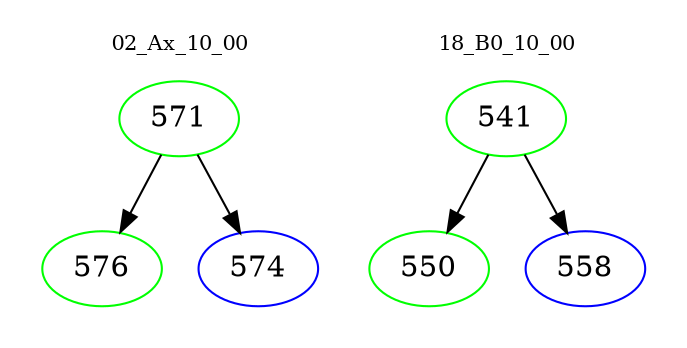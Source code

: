 digraph{
subgraph cluster_0 {
color = white
label = "02_Ax_10_00";
fontsize=10;
T0_571 [label="571", color="green"]
T0_571 -> T0_576 [color="black"]
T0_576 [label="576", color="green"]
T0_571 -> T0_574 [color="black"]
T0_574 [label="574", color="blue"]
}
subgraph cluster_1 {
color = white
label = "18_B0_10_00";
fontsize=10;
T1_541 [label="541", color="green"]
T1_541 -> T1_550 [color="black"]
T1_550 [label="550", color="green"]
T1_541 -> T1_558 [color="black"]
T1_558 [label="558", color="blue"]
}
}
